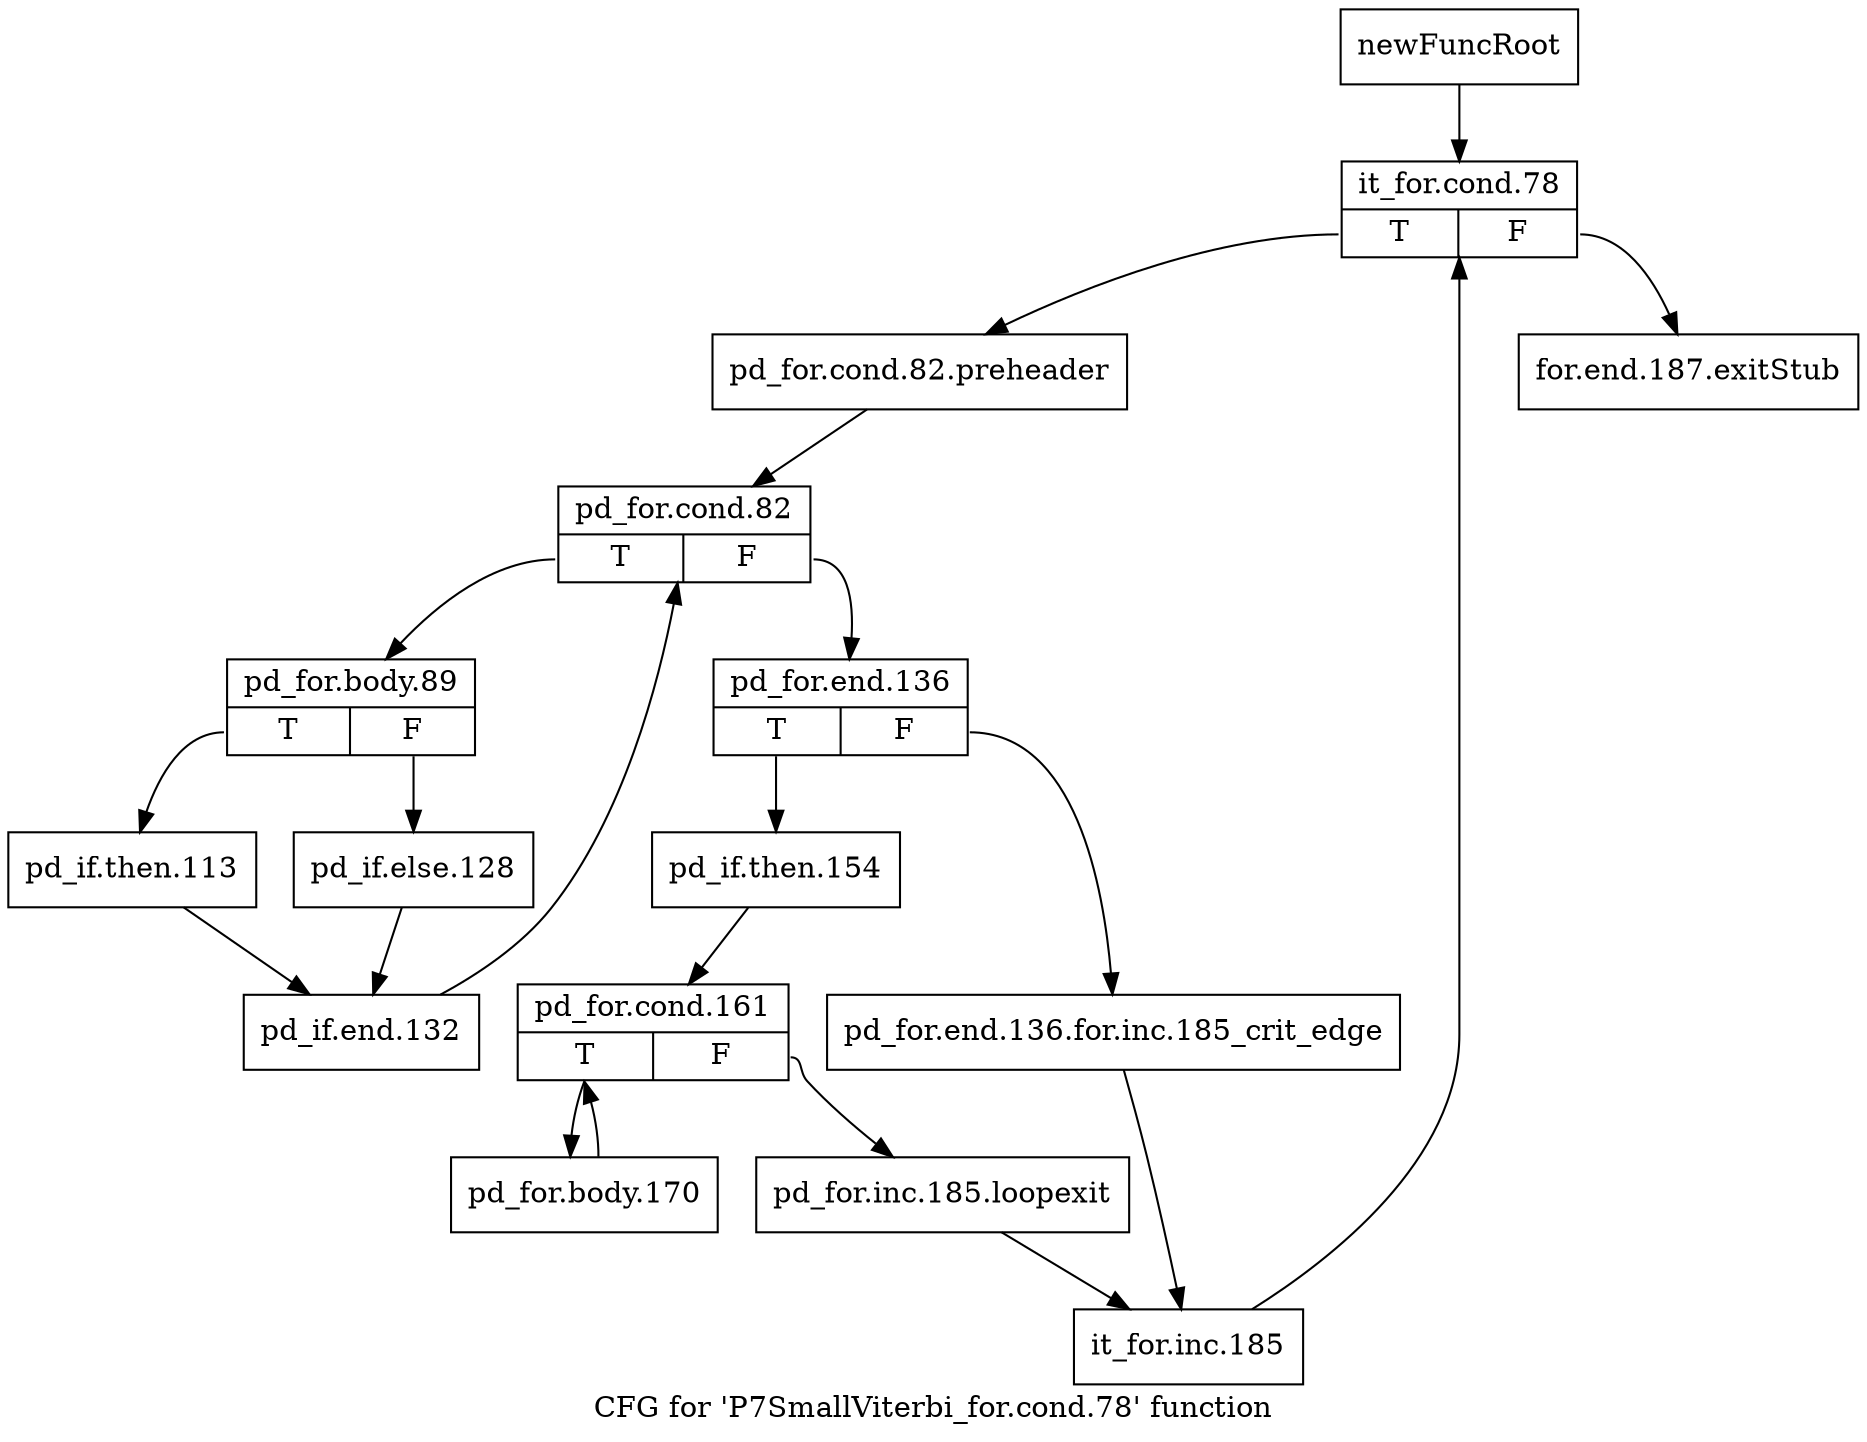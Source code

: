 digraph "CFG for 'P7SmallViterbi_for.cond.78' function" {
	label="CFG for 'P7SmallViterbi_for.cond.78' function";

	Node0x2f095a0 [shape=record,label="{newFuncRoot}"];
	Node0x2f095a0 -> Node0x2f09640;
	Node0x2f095f0 [shape=record,label="{for.end.187.exitStub}"];
	Node0x2f09640 [shape=record,label="{it_for.cond.78|{<s0>T|<s1>F}}"];
	Node0x2f09640:s0 -> Node0x2f09690;
	Node0x2f09640:s1 -> Node0x2f095f0;
	Node0x2f09690 [shape=record,label="{pd_for.cond.82.preheader}"];
	Node0x2f09690 -> Node0x2f096e0;
	Node0x2f096e0 [shape=record,label="{pd_for.cond.82|{<s0>T|<s1>F}}"];
	Node0x2f096e0:s0 -> Node0x2f09960;
	Node0x2f096e0:s1 -> Node0x2f09730;
	Node0x2f09730 [shape=record,label="{pd_for.end.136|{<s0>T|<s1>F}}"];
	Node0x2f09730:s0 -> Node0x2f097d0;
	Node0x2f09730:s1 -> Node0x2f09780;
	Node0x2f09780 [shape=record,label="{pd_for.end.136.for.inc.185_crit_edge}"];
	Node0x2f09780 -> Node0x2f098c0;
	Node0x2f097d0 [shape=record,label="{pd_if.then.154}"];
	Node0x2f097d0 -> Node0x2f09820;
	Node0x2f09820 [shape=record,label="{pd_for.cond.161|{<s0>T|<s1>F}}"];
	Node0x2f09820:s0 -> Node0x2f09910;
	Node0x2f09820:s1 -> Node0x2f09870;
	Node0x2f09870 [shape=record,label="{pd_for.inc.185.loopexit}"];
	Node0x2f09870 -> Node0x2f098c0;
	Node0x2f098c0 [shape=record,label="{it_for.inc.185}"];
	Node0x2f098c0 -> Node0x2f09640;
	Node0x2f09910 [shape=record,label="{pd_for.body.170}"];
	Node0x2f09910 -> Node0x2f09820;
	Node0x2f09960 [shape=record,label="{pd_for.body.89|{<s0>T|<s1>F}}"];
	Node0x2f09960:s0 -> Node0x2f09a00;
	Node0x2f09960:s1 -> Node0x2f099b0;
	Node0x2f099b0 [shape=record,label="{pd_if.else.128}"];
	Node0x2f099b0 -> Node0x2f09a50;
	Node0x2f09a00 [shape=record,label="{pd_if.then.113}"];
	Node0x2f09a00 -> Node0x2f09a50;
	Node0x2f09a50 [shape=record,label="{pd_if.end.132}"];
	Node0x2f09a50 -> Node0x2f096e0;
}
